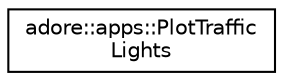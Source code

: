digraph "Graphical Class Hierarchy"
{
 // LATEX_PDF_SIZE
  edge [fontname="Helvetica",fontsize="10",labelfontname="Helvetica",labelfontsize="10"];
  node [fontname="Helvetica",fontsize="10",shape=record];
  rankdir="LR";
  Node0 [label="adore::apps::PlotTraffic\lLights",height=0.2,width=0.4,color="black", fillcolor="white", style="filled",URL="$classadore_1_1apps_1_1PlotTrafficLights.html",tooltip="a optimzed plotting application to plot map borders, vehicles and environment information and backgro..."];
}
